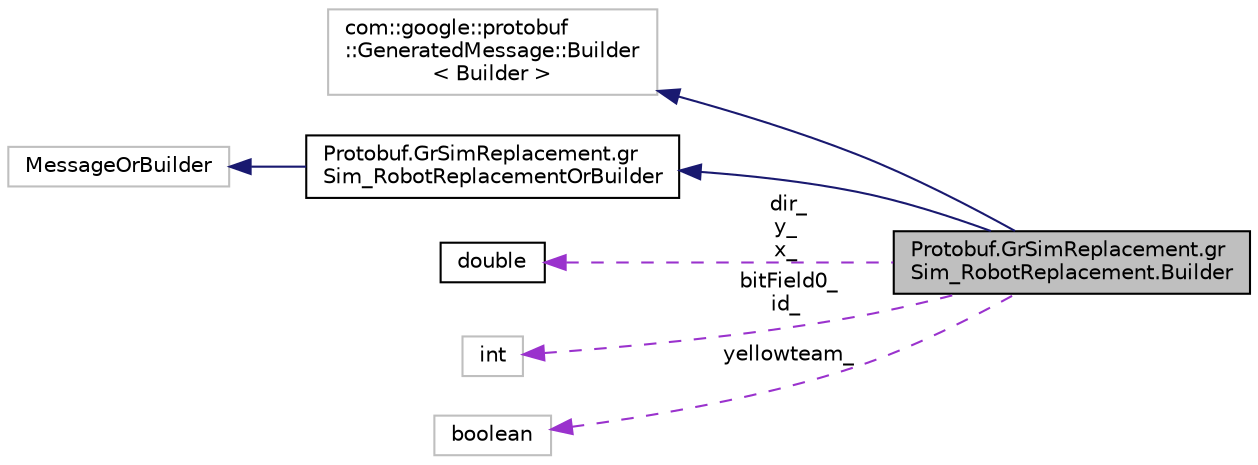 digraph "Protobuf.GrSimReplacement.grSim_RobotReplacement.Builder"
{
 // INTERACTIVE_SVG=YES
  edge [fontname="Helvetica",fontsize="10",labelfontname="Helvetica",labelfontsize="10"];
  node [fontname="Helvetica",fontsize="10",shape=record];
  rankdir="LR";
  Node1 [label="Protobuf.GrSimReplacement.gr\lSim_RobotReplacement.Builder",height=0.2,width=0.4,color="black", fillcolor="grey75", style="filled", fontcolor="black"];
  Node2 -> Node1 [dir="back",color="midnightblue",fontsize="10",style="solid",fontname="Helvetica"];
  Node2 [label="com::google::protobuf\l::GeneratedMessage::Builder\l\< Builder \>",height=0.2,width=0.4,color="grey75", fillcolor="white", style="filled"];
  Node3 -> Node1 [dir="back",color="midnightblue",fontsize="10",style="solid",fontname="Helvetica"];
  Node3 [label="Protobuf.GrSimReplacement.gr\lSim_RobotReplacementOrBuilder",height=0.2,width=0.4,color="black", fillcolor="white", style="filled",URL="$d8/dff/interface_protobuf_1_1_gr_sim_replacement_1_1gr_sim___robot_replacement_or_builder.html"];
  Node4 -> Node3 [dir="back",color="midnightblue",fontsize="10",style="solid",fontname="Helvetica"];
  Node4 [label="MessageOrBuilder",height=0.2,width=0.4,color="grey75", fillcolor="white", style="filled"];
  Node5 -> Node1 [dir="back",color="darkorchid3",fontsize="10",style="dashed",label=" dir_\ny_\nx_" ,fontname="Helvetica"];
  Node5 [label="double",height=0.2,width=0.4,color="black", fillcolor="white", style="filled",URL="$df/de6/classdouble.html"];
  Node6 -> Node1 [dir="back",color="darkorchid3",fontsize="10",style="dashed",label=" bitField0_\nid_" ,fontname="Helvetica"];
  Node6 [label="int",height=0.2,width=0.4,color="grey75", fillcolor="white", style="filled"];
  Node7 -> Node1 [dir="back",color="darkorchid3",fontsize="10",style="dashed",label=" yellowteam_" ,fontname="Helvetica"];
  Node7 [label="boolean",height=0.2,width=0.4,color="grey75", fillcolor="white", style="filled"];
}

